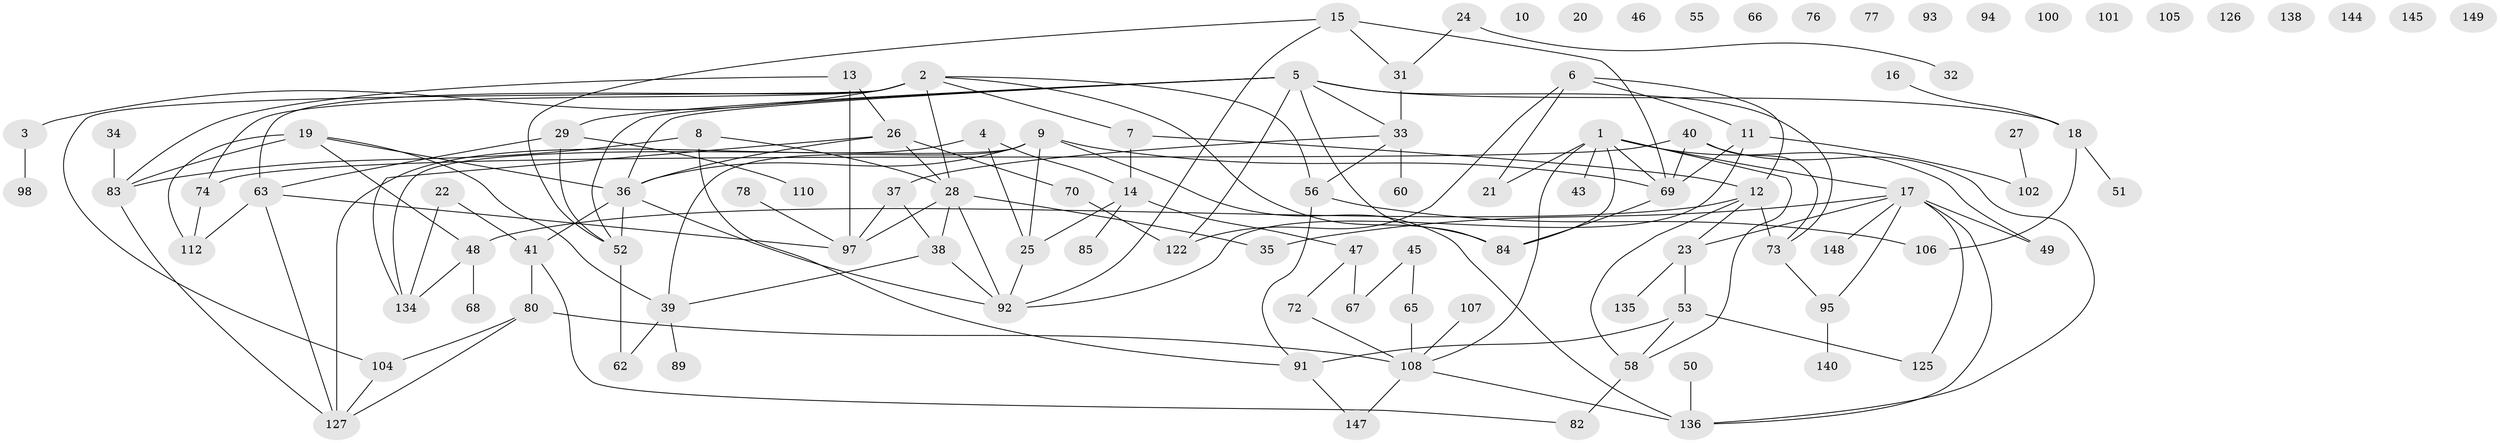 // Generated by graph-tools (version 1.1) at 2025/23/03/03/25 07:23:25]
// undirected, 105 vertices, 148 edges
graph export_dot {
graph [start="1"]
  node [color=gray90,style=filled];
  1 [super="+139"];
  2 [super="+141"];
  3;
  4 [super="+128"];
  5 [super="+90"];
  6 [super="+75"];
  7 [super="+81"];
  8 [super="+121"];
  9 [super="+61"];
  10;
  11 [super="+64"];
  12 [super="+117"];
  13;
  14 [super="+57"];
  15 [super="+79"];
  16;
  17 [super="+30"];
  18 [super="+124"];
  19 [super="+109"];
  20;
  21;
  22 [super="+114"];
  23;
  24;
  25 [super="+87"];
  26;
  27;
  28 [super="+103"];
  29 [super="+130"];
  31 [super="+44"];
  32 [super="+137"];
  33 [super="+131"];
  34;
  35 [super="+99"];
  36 [super="+54"];
  37 [super="+59"];
  38 [super="+96"];
  39;
  40 [super="+42"];
  41 [super="+129"];
  43;
  45 [super="+88"];
  46;
  47;
  48 [super="+146"];
  49;
  50;
  51 [super="+71"];
  52 [super="+120"];
  53 [super="+113"];
  55;
  56;
  58;
  60;
  62;
  63 [super="+116"];
  65;
  66;
  67;
  68;
  69 [super="+143"];
  70;
  72;
  73 [super="+86"];
  74;
  76;
  77;
  78;
  80 [super="+111"];
  82;
  83 [super="+123"];
  84 [super="+115"];
  85;
  89;
  91;
  92 [super="+118"];
  93;
  94;
  95;
  97 [super="+132"];
  98;
  100;
  101;
  102;
  104 [super="+133"];
  105;
  106 [super="+142"];
  107;
  108 [super="+119"];
  110;
  112;
  122;
  125;
  126;
  127;
  134;
  135;
  136;
  138;
  140;
  144;
  145;
  147;
  148;
  149;
  1 -- 21;
  1 -- 43;
  1 -- 49;
  1 -- 58;
  1 -- 17;
  1 -- 84;
  1 -- 108;
  1 -- 69;
  2 -- 56;
  2 -- 74;
  2 -- 104;
  2 -- 7;
  2 -- 3;
  2 -- 84;
  2 -- 63;
  2 -- 28;
  3 -- 98;
  4 -- 25;
  4 -- 14;
  4 -- 127;
  5 -- 33;
  5 -- 52;
  5 -- 18;
  5 -- 36;
  5 -- 84;
  5 -- 73;
  5 -- 122;
  5 -- 29;
  6 -- 12;
  6 -- 122;
  6 -- 21;
  6 -- 11;
  7 -- 14;
  7 -- 12;
  8 -- 83;
  8 -- 91;
  8 -- 28;
  9 -- 25;
  9 -- 36;
  9 -- 39;
  9 -- 69;
  9 -- 136;
  9 -- 134;
  11 -- 102;
  11 -- 69;
  11 -- 92;
  12 -- 48;
  12 -- 23;
  12 -- 73;
  12 -- 58;
  13 -- 26;
  13 -- 83;
  13 -- 97;
  14 -- 25;
  14 -- 85;
  14 -- 47;
  15 -- 31;
  15 -- 69;
  15 -- 92;
  15 -- 52;
  16 -- 18;
  17 -- 35 [weight=2];
  17 -- 49;
  17 -- 125;
  17 -- 136;
  17 -- 148;
  17 -- 23;
  17 -- 95;
  18 -- 106;
  18 -- 51;
  19 -- 112;
  19 -- 39;
  19 -- 36;
  19 -- 83;
  19 -- 48;
  22 -- 134;
  22 -- 41;
  23 -- 53;
  23 -- 135;
  24 -- 32;
  24 -- 31;
  25 -- 92;
  26 -- 70;
  26 -- 134;
  26 -- 36;
  26 -- 28;
  27 -- 102;
  28 -- 38 [weight=2];
  28 -- 35;
  28 -- 97;
  28 -- 92;
  29 -- 52;
  29 -- 110;
  29 -- 63;
  31 -- 33;
  33 -- 37;
  33 -- 56;
  33 -- 60;
  34 -- 83;
  36 -- 52;
  36 -- 41;
  36 -- 92;
  37 -- 38;
  37 -- 97;
  38 -- 39;
  38 -- 92;
  39 -- 62;
  39 -- 89;
  40 -- 74;
  40 -- 136;
  40 -- 73;
  40 -- 69;
  41 -- 82;
  41 -- 80;
  45 -- 67;
  45 -- 65;
  47 -- 67;
  47 -- 72;
  48 -- 134;
  48 -- 68;
  50 -- 136;
  52 -- 62;
  53 -- 58;
  53 -- 125;
  53 -- 91;
  56 -- 91;
  56 -- 106;
  58 -- 82;
  63 -- 112;
  63 -- 97;
  63 -- 127;
  65 -- 108;
  69 -- 84;
  70 -- 122;
  72 -- 108;
  73 -- 95;
  74 -- 112;
  78 -- 97;
  80 -- 127;
  80 -- 108;
  80 -- 104;
  83 -- 127;
  91 -- 147;
  95 -- 140;
  104 -- 127;
  107 -- 108;
  108 -- 147;
  108 -- 136;
}
